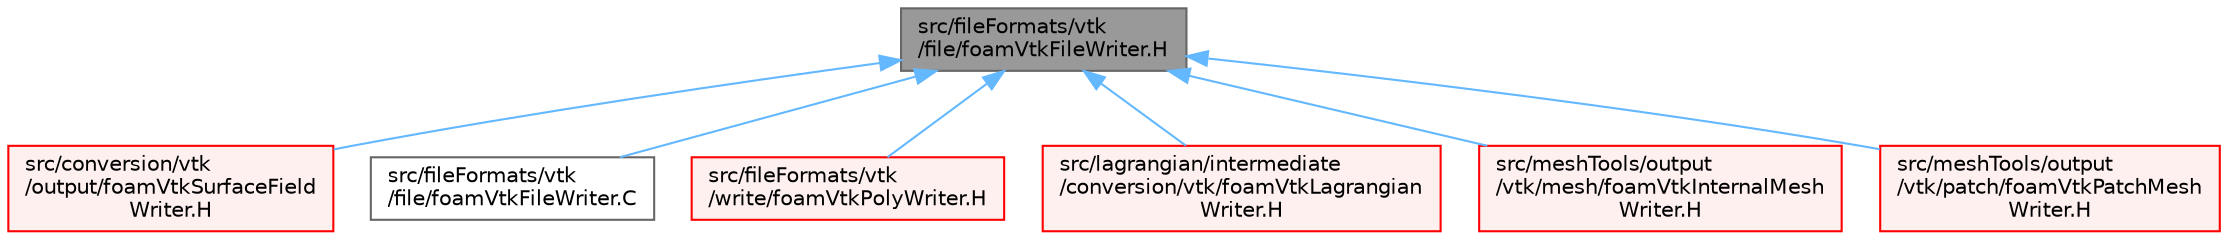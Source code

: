 digraph "src/fileFormats/vtk/file/foamVtkFileWriter.H"
{
 // LATEX_PDF_SIZE
  bgcolor="transparent";
  edge [fontname=Helvetica,fontsize=10,labelfontname=Helvetica,labelfontsize=10];
  node [fontname=Helvetica,fontsize=10,shape=box,height=0.2,width=0.4];
  Node1 [id="Node000001",label="src/fileFormats/vtk\l/file/foamVtkFileWriter.H",height=0.2,width=0.4,color="gray40", fillcolor="grey60", style="filled", fontcolor="black",tooltip=" "];
  Node1 -> Node2 [id="edge1_Node000001_Node000002",dir="back",color="steelblue1",style="solid",tooltip=" "];
  Node2 [id="Node000002",label="src/conversion/vtk\l/output/foamVtkSurfaceField\lWriter.H",height=0.2,width=0.4,color="red", fillcolor="#FFF0F0", style="filled",URL="$foamVtkSurfaceFieldWriter_8H.html",tooltip=" "];
  Node1 -> Node4 [id="edge2_Node000001_Node000004",dir="back",color="steelblue1",style="solid",tooltip=" "];
  Node4 [id="Node000004",label="src/fileFormats/vtk\l/file/foamVtkFileWriter.C",height=0.2,width=0.4,color="grey40", fillcolor="white", style="filled",URL="$foamVtkFileWriter_8C.html",tooltip=" "];
  Node1 -> Node5 [id="edge3_Node000001_Node000005",dir="back",color="steelblue1",style="solid",tooltip=" "];
  Node5 [id="Node000005",label="src/fileFormats/vtk\l/write/foamVtkPolyWriter.H",height=0.2,width=0.4,color="red", fillcolor="#FFF0F0", style="filled",URL="$foamVtkPolyWriter_8H.html",tooltip=" "];
  Node1 -> Node35 [id="edge4_Node000001_Node000035",dir="back",color="steelblue1",style="solid",tooltip=" "];
  Node35 [id="Node000035",label="src/lagrangian/intermediate\l/conversion/vtk/foamVtkLagrangian\lWriter.H",height=0.2,width=0.4,color="red", fillcolor="#FFF0F0", style="filled",URL="$foamVtkLagrangianWriter_8H.html",tooltip=" "];
  Node1 -> Node38 [id="edge5_Node000001_Node000038",dir="back",color="steelblue1",style="solid",tooltip=" "];
  Node38 [id="Node000038",label="src/meshTools/output\l/vtk/mesh/foamVtkInternalMesh\lWriter.H",height=0.2,width=0.4,color="red", fillcolor="#FFF0F0", style="filled",URL="$foamVtkInternalMeshWriter_8H.html",tooltip=" "];
  Node1 -> Node49 [id="edge6_Node000001_Node000049",dir="back",color="steelblue1",style="solid",tooltip=" "];
  Node49 [id="Node000049",label="src/meshTools/output\l/vtk/patch/foamVtkPatchMesh\lWriter.H",height=0.2,width=0.4,color="red", fillcolor="#FFF0F0", style="filled",URL="$foamVtkPatchMeshWriter_8H.html",tooltip=" "];
}
